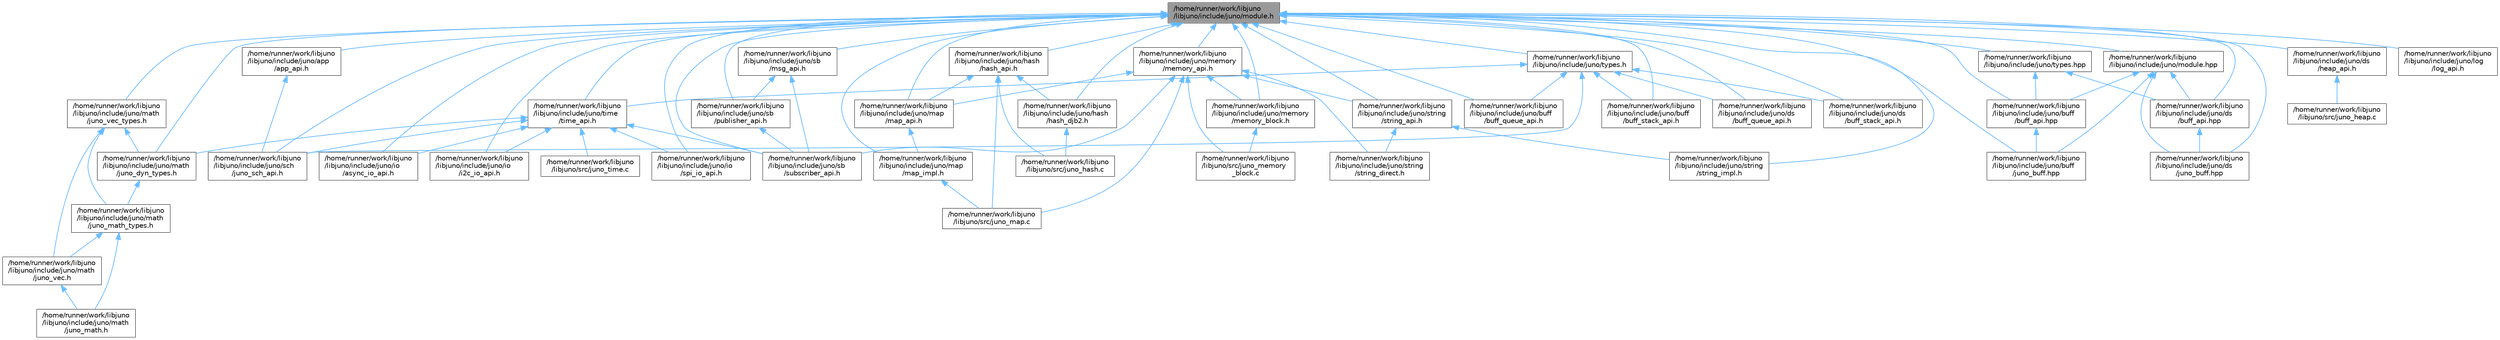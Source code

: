 digraph "/home/runner/work/libjuno/libjuno/include/juno/module.h"
{
 // LATEX_PDF_SIZE
  bgcolor="transparent";
  edge [fontname=Helvetica,fontsize=10,labelfontname=Helvetica,labelfontsize=10];
  node [fontname=Helvetica,fontsize=10,shape=box,height=0.2,width=0.4];
  Node1 [id="Node000001",label="/home/runner/work/libjuno\l/libjuno/include/juno/module.h",height=0.2,width=0.4,color="gray40", fillcolor="grey60", style="filled", fontcolor="black",tooltip=" "];
  Node1 -> Node2 [id="edge1_Node000001_Node000002",dir="back",color="steelblue1",style="solid",tooltip=" "];
  Node2 [id="Node000002",label="/home/runner/work/libjuno\l/libjuno/include/juno/app\l/app_api.h",height=0.2,width=0.4,color="grey40", fillcolor="white", style="filled",URL="$app__api_8h.html",tooltip=" "];
  Node2 -> Node3 [id="edge2_Node000002_Node000003",dir="back",color="steelblue1",style="solid",tooltip=" "];
  Node3 [id="Node000003",label="/home/runner/work/libjuno\l/libjuno/include/juno/sch\l/juno_sch_api.h",height=0.2,width=0.4,color="grey40", fillcolor="white", style="filled",URL="$juno__sch__api_8h.html",tooltip=" "];
  Node1 -> Node4 [id="edge3_Node000001_Node000004",dir="back",color="steelblue1",style="solid",tooltip=" "];
  Node4 [id="Node000004",label="/home/runner/work/libjuno\l/libjuno/include/juno/buff\l/buff_api.hpp",height=0.2,width=0.4,color="grey40", fillcolor="white", style="filled",URL="$buff_2buff__api_8hpp.html",tooltip=" "];
  Node4 -> Node5 [id="edge4_Node000004_Node000005",dir="back",color="steelblue1",style="solid",tooltip=" "];
  Node5 [id="Node000005",label="/home/runner/work/libjuno\l/libjuno/include/juno/buff\l/juno_buff.hpp",height=0.2,width=0.4,color="grey40", fillcolor="white", style="filled",URL="$buff_2juno__buff_8hpp.html",tooltip=" "];
  Node1 -> Node6 [id="edge5_Node000001_Node000006",dir="back",color="steelblue1",style="solid",tooltip=" "];
  Node6 [id="Node000006",label="/home/runner/work/libjuno\l/libjuno/include/juno/buff\l/buff_queue_api.h",height=0.2,width=0.4,color="grey40", fillcolor="white", style="filled",URL="$buff_2buff__queue__api_8h.html",tooltip=" "];
  Node1 -> Node7 [id="edge6_Node000001_Node000007",dir="back",color="steelblue1",style="solid",tooltip=" "];
  Node7 [id="Node000007",label="/home/runner/work/libjuno\l/libjuno/include/juno/buff\l/buff_stack_api.h",height=0.2,width=0.4,color="grey40", fillcolor="white", style="filled",URL="$buff_2buff__stack__api_8h.html",tooltip=" "];
  Node1 -> Node5 [id="edge7_Node000001_Node000005",dir="back",color="steelblue1",style="solid",tooltip=" "];
  Node1 -> Node8 [id="edge8_Node000001_Node000008",dir="back",color="steelblue1",style="solid",tooltip=" "];
  Node8 [id="Node000008",label="/home/runner/work/libjuno\l/libjuno/include/juno/ds\l/buff_api.hpp",height=0.2,width=0.4,color="grey40", fillcolor="white", style="filled",URL="$ds_2buff__api_8hpp.html",tooltip=" "];
  Node8 -> Node9 [id="edge9_Node000008_Node000009",dir="back",color="steelblue1",style="solid",tooltip=" "];
  Node9 [id="Node000009",label="/home/runner/work/libjuno\l/libjuno/include/juno/ds\l/juno_buff.hpp",height=0.2,width=0.4,color="grey40", fillcolor="white", style="filled",URL="$ds_2juno__buff_8hpp.html",tooltip=" "];
  Node1 -> Node10 [id="edge10_Node000001_Node000010",dir="back",color="steelblue1",style="solid",tooltip=" "];
  Node10 [id="Node000010",label="/home/runner/work/libjuno\l/libjuno/include/juno/ds\l/buff_queue_api.h",height=0.2,width=0.4,color="grey40", fillcolor="white", style="filled",URL="$ds_2buff__queue__api_8h.html",tooltip=" "];
  Node1 -> Node11 [id="edge11_Node000001_Node000011",dir="back",color="steelblue1",style="solid",tooltip=" "];
  Node11 [id="Node000011",label="/home/runner/work/libjuno\l/libjuno/include/juno/ds\l/buff_stack_api.h",height=0.2,width=0.4,color="grey40", fillcolor="white", style="filled",URL="$ds_2buff__stack__api_8h.html",tooltip=" "];
  Node1 -> Node12 [id="edge12_Node000001_Node000012",dir="back",color="steelblue1",style="solid",tooltip=" "];
  Node12 [id="Node000012",label="/home/runner/work/libjuno\l/libjuno/include/juno/ds\l/heap_api.h",height=0.2,width=0.4,color="grey40", fillcolor="white", style="filled",URL="$heap__api_8h.html",tooltip="A minimal, portable binary-heap abstraction using LibJuno modules."];
  Node12 -> Node13 [id="edge13_Node000012_Node000013",dir="back",color="steelblue1",style="solid",tooltip=" "];
  Node13 [id="Node000013",label="/home/runner/work/libjuno\l/libjuno/src/juno_heap.c",height=0.2,width=0.4,color="grey40", fillcolor="white", style="filled",URL="$juno__heap_8c.html",tooltip=" "];
  Node1 -> Node9 [id="edge14_Node000001_Node000009",dir="back",color="steelblue1",style="solid",tooltip=" "];
  Node1 -> Node14 [id="edge15_Node000001_Node000014",dir="back",color="steelblue1",style="solid",tooltip=" "];
  Node14 [id="Node000014",label="/home/runner/work/libjuno\l/libjuno/include/juno/hash\l/hash_api.h",height=0.2,width=0.4,color="grey40", fillcolor="white", style="filled",URL="$hash__api_8h.html",tooltip=" "];
  Node14 -> Node15 [id="edge16_Node000014_Node000015",dir="back",color="steelblue1",style="solid",tooltip=" "];
  Node15 [id="Node000015",label="/home/runner/work/libjuno\l/libjuno/include/juno/hash\l/hash_djb2.h",height=0.2,width=0.4,color="grey40", fillcolor="white", style="filled",URL="$hash__djb2_8h.html",tooltip=" "];
  Node15 -> Node16 [id="edge17_Node000015_Node000016",dir="back",color="steelblue1",style="solid",tooltip=" "];
  Node16 [id="Node000016",label="/home/runner/work/libjuno\l/libjuno/src/juno_hash.c",height=0.2,width=0.4,color="grey40", fillcolor="white", style="filled",URL="$juno__hash_8c.html",tooltip=" "];
  Node14 -> Node17 [id="edge18_Node000014_Node000017",dir="back",color="steelblue1",style="solid",tooltip=" "];
  Node17 [id="Node000017",label="/home/runner/work/libjuno\l/libjuno/include/juno/map\l/map_api.h",height=0.2,width=0.4,color="grey40", fillcolor="white", style="filled",URL="$map__api_8h.html",tooltip=" "];
  Node17 -> Node18 [id="edge19_Node000017_Node000018",dir="back",color="steelblue1",style="solid",tooltip=" "];
  Node18 [id="Node000018",label="/home/runner/work/libjuno\l/libjuno/include/juno/map\l/map_impl.h",height=0.2,width=0.4,color="grey40", fillcolor="white", style="filled",URL="$map__impl_8h.html",tooltip=" "];
  Node18 -> Node19 [id="edge20_Node000018_Node000019",dir="back",color="steelblue1",style="solid",tooltip=" "];
  Node19 [id="Node000019",label="/home/runner/work/libjuno\l/libjuno/src/juno_map.c",height=0.2,width=0.4,color="grey40", fillcolor="white", style="filled",URL="$juno__map_8c.html",tooltip=" "];
  Node14 -> Node16 [id="edge21_Node000014_Node000016",dir="back",color="steelblue1",style="solid",tooltip=" "];
  Node14 -> Node19 [id="edge22_Node000014_Node000019",dir="back",color="steelblue1",style="solid",tooltip=" "];
  Node1 -> Node15 [id="edge23_Node000001_Node000015",dir="back",color="steelblue1",style="solid",tooltip=" "];
  Node1 -> Node20 [id="edge24_Node000001_Node000020",dir="back",color="steelblue1",style="solid",tooltip=" "];
  Node20 [id="Node000020",label="/home/runner/work/libjuno\l/libjuno/include/juno/io\l/async_io_api.h",height=0.2,width=0.4,color="grey40", fillcolor="white", style="filled",URL="$async__io__api_8h.html",tooltip=" "];
  Node1 -> Node21 [id="edge25_Node000001_Node000021",dir="back",color="steelblue1",style="solid",tooltip=" "];
  Node21 [id="Node000021",label="/home/runner/work/libjuno\l/libjuno/include/juno/io\l/i2c_io_api.h",height=0.2,width=0.4,color="grey40", fillcolor="white", style="filled",URL="$i2c__io__api_8h.html",tooltip=" "];
  Node1 -> Node22 [id="edge26_Node000001_Node000022",dir="back",color="steelblue1",style="solid",tooltip=" "];
  Node22 [id="Node000022",label="/home/runner/work/libjuno\l/libjuno/include/juno/io\l/spi_io_api.h",height=0.2,width=0.4,color="grey40", fillcolor="white", style="filled",URL="$spi__io__api_8h.html",tooltip=" "];
  Node1 -> Node23 [id="edge27_Node000001_Node000023",dir="back",color="steelblue1",style="solid",tooltip=" "];
  Node23 [id="Node000023",label="/home/runner/work/libjuno\l/libjuno/include/juno/log\l/log_api.h",height=0.2,width=0.4,color="grey40", fillcolor="white", style="filled",URL="$log__api_8h.html",tooltip=" "];
  Node1 -> Node17 [id="edge28_Node000001_Node000017",dir="back",color="steelblue1",style="solid",tooltip=" "];
  Node1 -> Node18 [id="edge29_Node000001_Node000018",dir="back",color="steelblue1",style="solid",tooltip=" "];
  Node1 -> Node24 [id="edge30_Node000001_Node000024",dir="back",color="steelblue1",style="solid",tooltip=" "];
  Node24 [id="Node000024",label="/home/runner/work/libjuno\l/libjuno/include/juno/math\l/juno_dyn_types.h",height=0.2,width=0.4,color="grey40", fillcolor="white", style="filled",URL="$juno__dyn__types_8h.html",tooltip=" "];
  Node24 -> Node25 [id="edge31_Node000024_Node000025",dir="back",color="steelblue1",style="solid",tooltip=" "];
  Node25 [id="Node000025",label="/home/runner/work/libjuno\l/libjuno/include/juno/math\l/juno_math_types.h",height=0.2,width=0.4,color="grey40", fillcolor="white", style="filled",URL="$juno__math__types_8h.html",tooltip=" "];
  Node25 -> Node26 [id="edge32_Node000025_Node000026",dir="back",color="steelblue1",style="solid",tooltip=" "];
  Node26 [id="Node000026",label="/home/runner/work/libjuno\l/libjuno/include/juno/math\l/juno_math.h",height=0.2,width=0.4,color="grey40", fillcolor="white", style="filled",URL="$juno__math_8h.html",tooltip=" "];
  Node25 -> Node27 [id="edge33_Node000025_Node000027",dir="back",color="steelblue1",style="solid",tooltip=" "];
  Node27 [id="Node000027",label="/home/runner/work/libjuno\l/libjuno/include/juno/math\l/juno_vec.h",height=0.2,width=0.4,color="grey40", fillcolor="white", style="filled",URL="$juno__vec_8h.html",tooltip=" "];
  Node27 -> Node26 [id="edge34_Node000027_Node000026",dir="back",color="steelblue1",style="solid",tooltip=" "];
  Node1 -> Node28 [id="edge35_Node000001_Node000028",dir="back",color="steelblue1",style="solid",tooltip=" "];
  Node28 [id="Node000028",label="/home/runner/work/libjuno\l/libjuno/include/juno/math\l/juno_vec_types.h",height=0.2,width=0.4,color="grey40", fillcolor="white", style="filled",URL="$juno__vec__types_8h.html",tooltip=" "];
  Node28 -> Node24 [id="edge36_Node000028_Node000024",dir="back",color="steelblue1",style="solid",tooltip=" "];
  Node28 -> Node25 [id="edge37_Node000028_Node000025",dir="back",color="steelblue1",style="solid",tooltip=" "];
  Node28 -> Node27 [id="edge38_Node000028_Node000027",dir="back",color="steelblue1",style="solid",tooltip=" "];
  Node1 -> Node29 [id="edge39_Node000001_Node000029",dir="back",color="steelblue1",style="solid",tooltip=" "];
  Node29 [id="Node000029",label="/home/runner/work/libjuno\l/libjuno/include/juno/memory\l/memory_api.h",height=0.2,width=0.4,color="grey40", fillcolor="white", style="filled",URL="$memory__api_8h.html",tooltip=" "];
  Node29 -> Node17 [id="edge40_Node000029_Node000017",dir="back",color="steelblue1",style="solid",tooltip=" "];
  Node29 -> Node30 [id="edge41_Node000029_Node000030",dir="back",color="steelblue1",style="solid",tooltip=" "];
  Node30 [id="Node000030",label="/home/runner/work/libjuno\l/libjuno/include/juno/memory\l/memory_block.h",height=0.2,width=0.4,color="grey40", fillcolor="white", style="filled",URL="$memory__block_8h.html",tooltip=" "];
  Node30 -> Node31 [id="edge42_Node000030_Node000031",dir="back",color="steelblue1",style="solid",tooltip=" "];
  Node31 [id="Node000031",label="/home/runner/work/libjuno\l/libjuno/src/juno_memory\l_block.c",height=0.2,width=0.4,color="grey40", fillcolor="white", style="filled",URL="$juno__memory__block_8c.html",tooltip=" "];
  Node29 -> Node32 [id="edge43_Node000029_Node000032",dir="back",color="steelblue1",style="solid",tooltip=" "];
  Node32 [id="Node000032",label="/home/runner/work/libjuno\l/libjuno/include/juno/sb\l/subscriber_api.h",height=0.2,width=0.4,color="grey40", fillcolor="white", style="filled",URL="$subscriber__api_8h.html",tooltip=" "];
  Node29 -> Node33 [id="edge44_Node000029_Node000033",dir="back",color="steelblue1",style="solid",tooltip=" "];
  Node33 [id="Node000033",label="/home/runner/work/libjuno\l/libjuno/include/juno/string\l/string_api.h",height=0.2,width=0.4,color="grey40", fillcolor="white", style="filled",URL="$string__api_8h.html",tooltip=" "];
  Node33 -> Node34 [id="edge45_Node000033_Node000034",dir="back",color="steelblue1",style="solid",tooltip=" "];
  Node34 [id="Node000034",label="/home/runner/work/libjuno\l/libjuno/include/juno/string\l/string_direct.h",height=0.2,width=0.4,color="grey40", fillcolor="white", style="filled",URL="$string__direct_8h.html",tooltip=" "];
  Node33 -> Node35 [id="edge46_Node000033_Node000035",dir="back",color="steelblue1",style="solid",tooltip=" "];
  Node35 [id="Node000035",label="/home/runner/work/libjuno\l/libjuno/include/juno/string\l/string_impl.h",height=0.2,width=0.4,color="grey40", fillcolor="white", style="filled",URL="$string__impl_8h.html",tooltip=" "];
  Node29 -> Node34 [id="edge47_Node000029_Node000034",dir="back",color="steelblue1",style="solid",tooltip=" "];
  Node29 -> Node19 [id="edge48_Node000029_Node000019",dir="back",color="steelblue1",style="solid",tooltip=" "];
  Node29 -> Node31 [id="edge49_Node000029_Node000031",dir="back",color="steelblue1",style="solid",tooltip=" "];
  Node1 -> Node30 [id="edge50_Node000001_Node000030",dir="back",color="steelblue1",style="solid",tooltip=" "];
  Node1 -> Node36 [id="edge51_Node000001_Node000036",dir="back",color="steelblue1",style="solid",tooltip=" "];
  Node36 [id="Node000036",label="/home/runner/work/libjuno\l/libjuno/include/juno/module.hpp",height=0.2,width=0.4,color="grey40", fillcolor="white", style="filled",URL="$module_8hpp.html",tooltip=" "];
  Node36 -> Node4 [id="edge52_Node000036_Node000004",dir="back",color="steelblue1",style="solid",tooltip=" "];
  Node36 -> Node5 [id="edge53_Node000036_Node000005",dir="back",color="steelblue1",style="solid",tooltip=" "];
  Node36 -> Node8 [id="edge54_Node000036_Node000008",dir="back",color="steelblue1",style="solid",tooltip=" "];
  Node36 -> Node9 [id="edge55_Node000036_Node000009",dir="back",color="steelblue1",style="solid",tooltip=" "];
  Node1 -> Node37 [id="edge56_Node000001_Node000037",dir="back",color="steelblue1",style="solid",tooltip=" "];
  Node37 [id="Node000037",label="/home/runner/work/libjuno\l/libjuno/include/juno/sb\l/msg_api.h",height=0.2,width=0.4,color="grey40", fillcolor="white", style="filled",URL="$msg__api_8h.html",tooltip=" "];
  Node37 -> Node38 [id="edge57_Node000037_Node000038",dir="back",color="steelblue1",style="solid",tooltip=" "];
  Node38 [id="Node000038",label="/home/runner/work/libjuno\l/libjuno/include/juno/sb\l/publisher_api.h",height=0.2,width=0.4,color="grey40", fillcolor="white", style="filled",URL="$publisher__api_8h.html",tooltip=" "];
  Node38 -> Node32 [id="edge58_Node000038_Node000032",dir="back",color="steelblue1",style="solid",tooltip=" "];
  Node37 -> Node32 [id="edge59_Node000037_Node000032",dir="back",color="steelblue1",style="solid",tooltip=" "];
  Node1 -> Node38 [id="edge60_Node000001_Node000038",dir="back",color="steelblue1",style="solid",tooltip=" "];
  Node1 -> Node32 [id="edge61_Node000001_Node000032",dir="back",color="steelblue1",style="solid",tooltip=" "];
  Node1 -> Node3 [id="edge62_Node000001_Node000003",dir="back",color="steelblue1",style="solid",tooltip=" "];
  Node1 -> Node33 [id="edge63_Node000001_Node000033",dir="back",color="steelblue1",style="solid",tooltip=" "];
  Node1 -> Node35 [id="edge64_Node000001_Node000035",dir="back",color="steelblue1",style="solid",tooltip=" "];
  Node1 -> Node39 [id="edge65_Node000001_Node000039",dir="back",color="steelblue1",style="solid",tooltip=" "];
  Node39 [id="Node000039",label="/home/runner/work/libjuno\l/libjuno/include/juno/time\l/time_api.h",height=0.2,width=0.4,color="grey40", fillcolor="white", style="filled",URL="$time__api_8h.html",tooltip=" "];
  Node39 -> Node20 [id="edge66_Node000039_Node000020",dir="back",color="steelblue1",style="solid",tooltip=" "];
  Node39 -> Node21 [id="edge67_Node000039_Node000021",dir="back",color="steelblue1",style="solid",tooltip=" "];
  Node39 -> Node22 [id="edge68_Node000039_Node000022",dir="back",color="steelblue1",style="solid",tooltip=" "];
  Node39 -> Node24 [id="edge69_Node000039_Node000024",dir="back",color="steelblue1",style="solid",tooltip=" "];
  Node39 -> Node32 [id="edge70_Node000039_Node000032",dir="back",color="steelblue1",style="solid",tooltip=" "];
  Node39 -> Node3 [id="edge71_Node000039_Node000003",dir="back",color="steelblue1",style="solid",tooltip=" "];
  Node39 -> Node40 [id="edge72_Node000039_Node000040",dir="back",color="steelblue1",style="solid",tooltip=" "];
  Node40 [id="Node000040",label="/home/runner/work/libjuno\l/libjuno/src/juno_time.c",height=0.2,width=0.4,color="grey40", fillcolor="white", style="filled",URL="$juno__time_8c.html",tooltip=" "];
  Node1 -> Node41 [id="edge73_Node000001_Node000041",dir="back",color="steelblue1",style="solid",tooltip=" "];
  Node41 [id="Node000041",label="/home/runner/work/libjuno\l/libjuno/include/juno/types.h",height=0.2,width=0.4,color="grey40", fillcolor="white", style="filled",URL="$types_8h.html",tooltip=" "];
  Node41 -> Node6 [id="edge74_Node000041_Node000006",dir="back",color="steelblue1",style="solid",tooltip=" "];
  Node41 -> Node7 [id="edge75_Node000041_Node000007",dir="back",color="steelblue1",style="solid",tooltip=" "];
  Node41 -> Node10 [id="edge76_Node000041_Node000010",dir="back",color="steelblue1",style="solid",tooltip=" "];
  Node41 -> Node11 [id="edge77_Node000041_Node000011",dir="back",color="steelblue1",style="solid",tooltip=" "];
  Node41 -> Node3 [id="edge78_Node000041_Node000003",dir="back",color="steelblue1",style="solid",tooltip=" "];
  Node41 -> Node39 [id="edge79_Node000041_Node000039",dir="back",color="steelblue1",style="solid",tooltip=" "];
  Node1 -> Node42 [id="edge80_Node000001_Node000042",dir="back",color="steelblue1",style="solid",tooltip=" "];
  Node42 [id="Node000042",label="/home/runner/work/libjuno\l/libjuno/include/juno/types.hpp",height=0.2,width=0.4,color="grey40", fillcolor="white", style="filled",URL="$types_8hpp.html",tooltip=" "];
  Node42 -> Node4 [id="edge81_Node000042_Node000004",dir="back",color="steelblue1",style="solid",tooltip=" "];
  Node42 -> Node8 [id="edge82_Node000042_Node000008",dir="back",color="steelblue1",style="solid",tooltip=" "];
}
